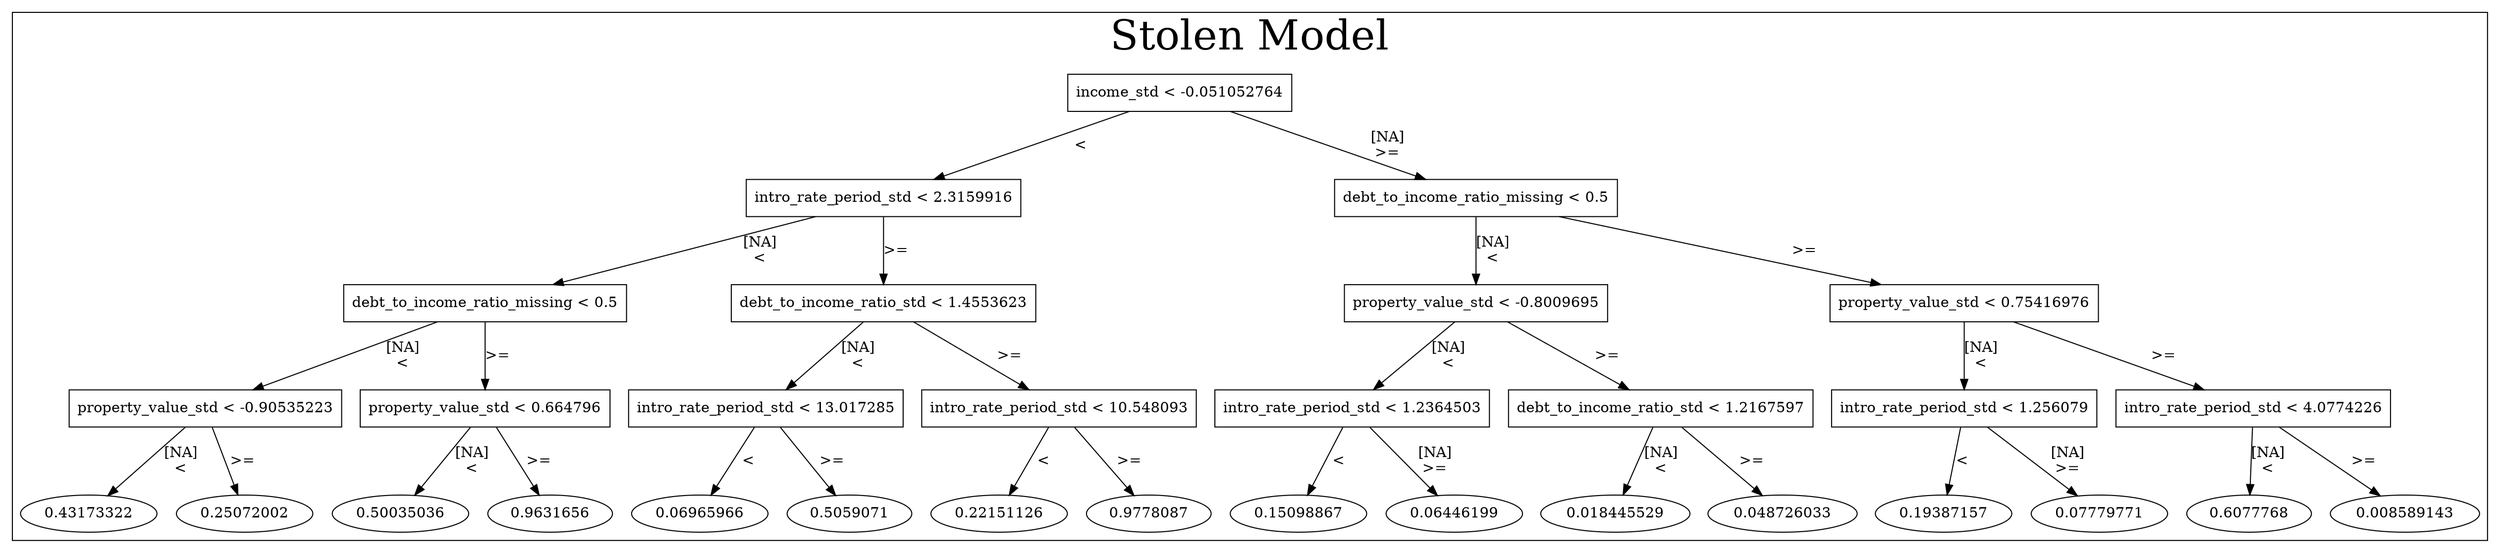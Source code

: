 /*
Generated by:
    http://https://github.com/h2oai/h2o-3/tree/master/h2o-genmodel/src/main/java/hex/genmodel/tools/PrintMojo.java
*/

/*
On a mac:

$ brew install graphviz
$ dot -Tpng file.gv -o file.png
$ open file.png
*/

digraph G {

subgraph cluster_0 {
/* Nodes */

/* Level 0 */
{
"SG_0_Node_0" [shape=box, fontsize=14, label="income_std < -0.051052764"]
}

/* Level 1 */
{
"SG_0_Node_1" [shape=box, fontsize=14, label="intro_rate_period_std < 2.3159916"]
"SG_0_Node_2" [shape=box, fontsize=14, label="debt_to_income_ratio_missing < 0.5"]
}

/* Level 2 */
{
"SG_0_Node_3" [shape=box, fontsize=14, label="debt_to_income_ratio_missing < 0.5"]
"SG_0_Node_4" [shape=box, fontsize=14, label="debt_to_income_ratio_std < 1.4553623"]
"SG_0_Node_5" [shape=box, fontsize=14, label="property_value_std < -0.8009695"]
"SG_0_Node_6" [shape=box, fontsize=14, label="property_value_std < 0.75416976"]
}

/* Level 3 */
{
"SG_0_Node_7" [shape=box, fontsize=14, label="property_value_std < -0.90535223"]
"SG_0_Node_8" [shape=box, fontsize=14, label="property_value_std < 0.664796"]
"SG_0_Node_9" [shape=box, fontsize=14, label="intro_rate_period_std < 13.017285"]
"SG_0_Node_10" [shape=box, fontsize=14, label="intro_rate_period_std < 10.548093"]
"SG_0_Node_11" [shape=box, fontsize=14, label="intro_rate_period_std < 1.2364503"]
"SG_0_Node_12" [shape=box, fontsize=14, label="debt_to_income_ratio_std < 1.2167597"]
"SG_0_Node_13" [shape=box, fontsize=14, label="intro_rate_period_std < 1.256079"]
"SG_0_Node_14" [shape=box, fontsize=14, label="intro_rate_period_std < 4.0774226"]
}

/* Level 4 */
{
"SG_0_Node_31" [fontsize=14, label="0.43173322"]
"SG_0_Node_32" [fontsize=14, label="0.25072002"]
"SG_0_Node_33" [fontsize=14, label="0.50035036"]
"SG_0_Node_34" [fontsize=14, label="0.9631656"]
"SG_0_Node_35" [fontsize=14, label="0.06965966"]
"SG_0_Node_36" [fontsize=14, label="0.5059071"]
"SG_0_Node_37" [fontsize=14, label="0.22151126"]
"SG_0_Node_38" [fontsize=14, label="0.9778087"]
"SG_0_Node_39" [fontsize=14, label="0.15098867"]
"SG_0_Node_40" [fontsize=14, label="0.06446199"]
"SG_0_Node_41" [fontsize=14, label="0.018445529"]
"SG_0_Node_42" [fontsize=14, label="0.048726033"]
"SG_0_Node_43" [fontsize=14, label="0.19387157"]
"SG_0_Node_44" [fontsize=14, label="0.07779771"]
"SG_0_Node_45" [fontsize=14, label="0.6077768"]
"SG_0_Node_46" [fontsize=14, label="0.008589143"]
}

/* Edges */
"SG_0_Node_0" -> "SG_0_Node_1" [fontsize=14, label="<
"]
"SG_0_Node_0" -> "SG_0_Node_2" [fontsize=14, label="[NA]
>=
"]
"SG_0_Node_2" -> "SG_0_Node_5" [fontsize=14, label="[NA]
<
"]
"SG_0_Node_2" -> "SG_0_Node_6" [fontsize=14, label=">=
"]
"SG_0_Node_6" -> "SG_0_Node_13" [fontsize=14, label="[NA]
<
"]
"SG_0_Node_6" -> "SG_0_Node_14" [fontsize=14, label=">=
"]
"SG_0_Node_14" -> "SG_0_Node_45" [fontsize=14, label="[NA]
<
"]
"SG_0_Node_14" -> "SG_0_Node_46" [fontsize=14, label=">=
"]
"SG_0_Node_13" -> "SG_0_Node_43" [fontsize=14, label="<
"]
"SG_0_Node_13" -> "SG_0_Node_44" [fontsize=14, label="[NA]
>=
"]
"SG_0_Node_5" -> "SG_0_Node_11" [fontsize=14, label="[NA]
<
"]
"SG_0_Node_5" -> "SG_0_Node_12" [fontsize=14, label=">=
"]
"SG_0_Node_12" -> "SG_0_Node_41" [fontsize=14, label="[NA]
<
"]
"SG_0_Node_12" -> "SG_0_Node_42" [fontsize=14, label=">=
"]
"SG_0_Node_11" -> "SG_0_Node_39" [fontsize=14, label="<
"]
"SG_0_Node_11" -> "SG_0_Node_40" [fontsize=14, label="[NA]
>=
"]
"SG_0_Node_1" -> "SG_0_Node_3" [fontsize=14, label="[NA]
<
"]
"SG_0_Node_1" -> "SG_0_Node_4" [fontsize=14, label=">=
"]
"SG_0_Node_4" -> "SG_0_Node_9" [fontsize=14, label="[NA]
<
"]
"SG_0_Node_4" -> "SG_0_Node_10" [fontsize=14, label=">=
"]
"SG_0_Node_10" -> "SG_0_Node_37" [fontsize=14, label="<
"]
"SG_0_Node_10" -> "SG_0_Node_38" [fontsize=14, label=">=
"]
"SG_0_Node_9" -> "SG_0_Node_35" [fontsize=14, label="<
"]
"SG_0_Node_9" -> "SG_0_Node_36" [fontsize=14, label=">=
"]
"SG_0_Node_3" -> "SG_0_Node_7" [fontsize=14, label="[NA]
<
"]
"SG_0_Node_3" -> "SG_0_Node_8" [fontsize=14, label=">=
"]
"SG_0_Node_8" -> "SG_0_Node_33" [fontsize=14, label="[NA]
<
"]
"SG_0_Node_8" -> "SG_0_Node_34" [fontsize=14, label=">=
"]
"SG_0_Node_7" -> "SG_0_Node_31" [fontsize=14, label="[NA]
<
"]
"SG_0_Node_7" -> "SG_0_Node_32" [fontsize=14, label=">=
"]

fontsize=40
label="Stolen Model"
}

}

